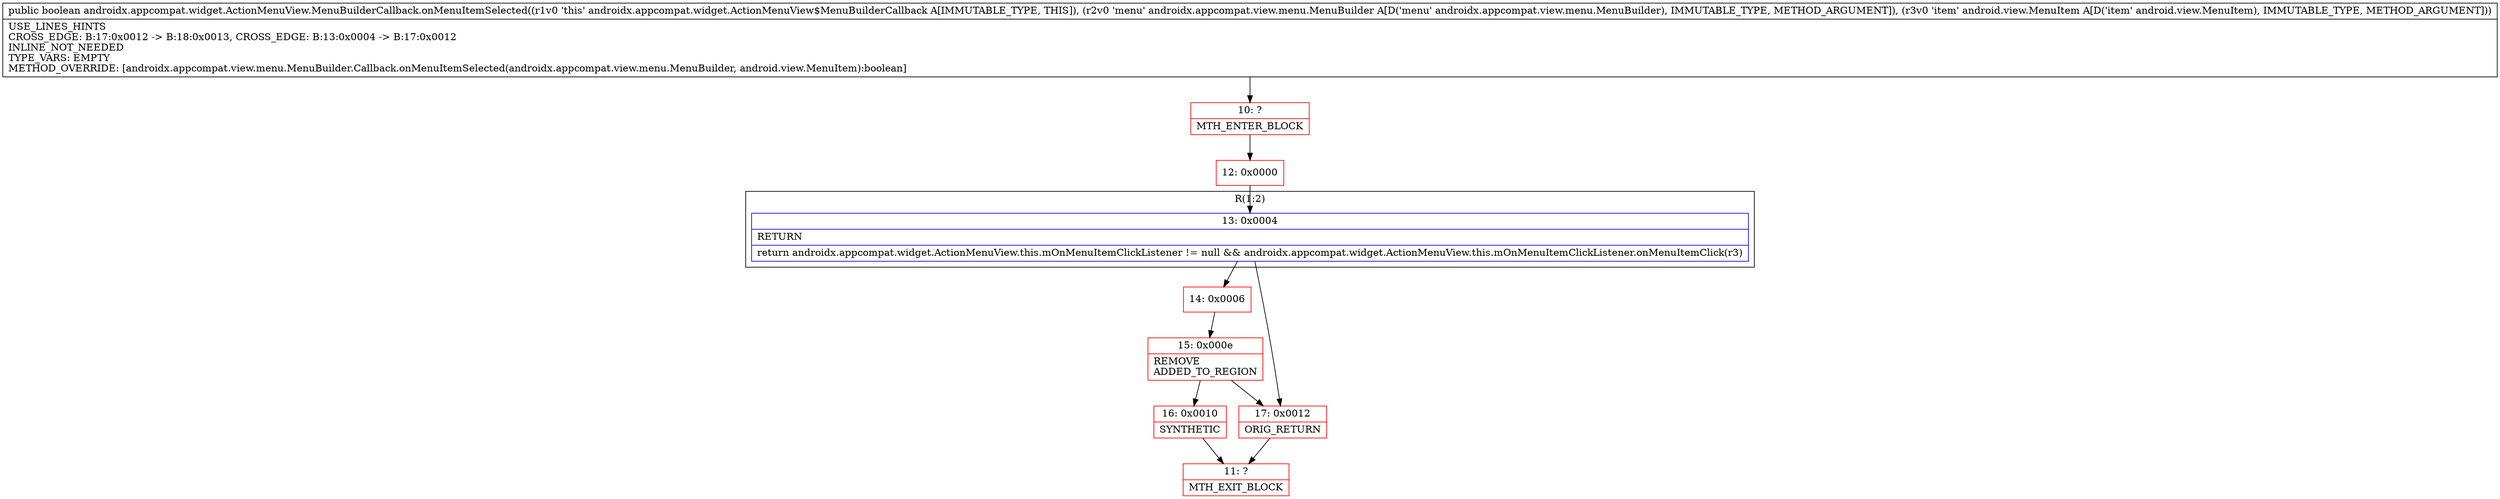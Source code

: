 digraph "CFG forandroidx.appcompat.widget.ActionMenuView.MenuBuilderCallback.onMenuItemSelected(Landroidx\/appcompat\/view\/menu\/MenuBuilder;Landroid\/view\/MenuItem;)Z" {
subgraph cluster_Region_1788143301 {
label = "R(1:2)";
node [shape=record,color=blue];
Node_13 [shape=record,label="{13\:\ 0x0004|RETURN\l|return androidx.appcompat.widget.ActionMenuView.this.mOnMenuItemClickListener != null && androidx.appcompat.widget.ActionMenuView.this.mOnMenuItemClickListener.onMenuItemClick(r3)\l}"];
}
Node_10 [shape=record,color=red,label="{10\:\ ?|MTH_ENTER_BLOCK\l}"];
Node_12 [shape=record,color=red,label="{12\:\ 0x0000}"];
Node_14 [shape=record,color=red,label="{14\:\ 0x0006}"];
Node_15 [shape=record,color=red,label="{15\:\ 0x000e|REMOVE\lADDED_TO_REGION\l}"];
Node_16 [shape=record,color=red,label="{16\:\ 0x0010|SYNTHETIC\l}"];
Node_11 [shape=record,color=red,label="{11\:\ ?|MTH_EXIT_BLOCK\l}"];
Node_17 [shape=record,color=red,label="{17\:\ 0x0012|ORIG_RETURN\l}"];
MethodNode[shape=record,label="{public boolean androidx.appcompat.widget.ActionMenuView.MenuBuilderCallback.onMenuItemSelected((r1v0 'this' androidx.appcompat.widget.ActionMenuView$MenuBuilderCallback A[IMMUTABLE_TYPE, THIS]), (r2v0 'menu' androidx.appcompat.view.menu.MenuBuilder A[D('menu' androidx.appcompat.view.menu.MenuBuilder), IMMUTABLE_TYPE, METHOD_ARGUMENT]), (r3v0 'item' android.view.MenuItem A[D('item' android.view.MenuItem), IMMUTABLE_TYPE, METHOD_ARGUMENT]))  | USE_LINES_HINTS\lCROSS_EDGE: B:17:0x0012 \-\> B:18:0x0013, CROSS_EDGE: B:13:0x0004 \-\> B:17:0x0012\lINLINE_NOT_NEEDED\lTYPE_VARS: EMPTY\lMETHOD_OVERRIDE: [androidx.appcompat.view.menu.MenuBuilder.Callback.onMenuItemSelected(androidx.appcompat.view.menu.MenuBuilder, android.view.MenuItem):boolean]\l}"];
MethodNode -> Node_10;Node_13 -> Node_14;
Node_13 -> Node_17;
Node_10 -> Node_12;
Node_12 -> Node_13;
Node_14 -> Node_15;
Node_15 -> Node_16;
Node_15 -> Node_17;
Node_16 -> Node_11;
Node_17 -> Node_11;
}

